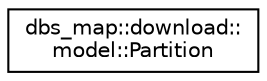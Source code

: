 digraph "Graphical Class Hierarchy"
{
 // LATEX_PDF_SIZE
  edge [fontname="Helvetica",fontsize="10",labelfontname="Helvetica",labelfontsize="10"];
  node [fontname="Helvetica",fontsize="10",shape=record];
  rankdir="LR";
  Node0 [label="dbs_map::download::\lmodel::Partition",height=0.2,width=0.4,color="black", fillcolor="white", style="filled",URL="$structdbs__map_1_1download_1_1model_1_1Partition.html",tooltip="Data Transfer Object (DTO) representing metadata for a partition in a map layer."];
}
